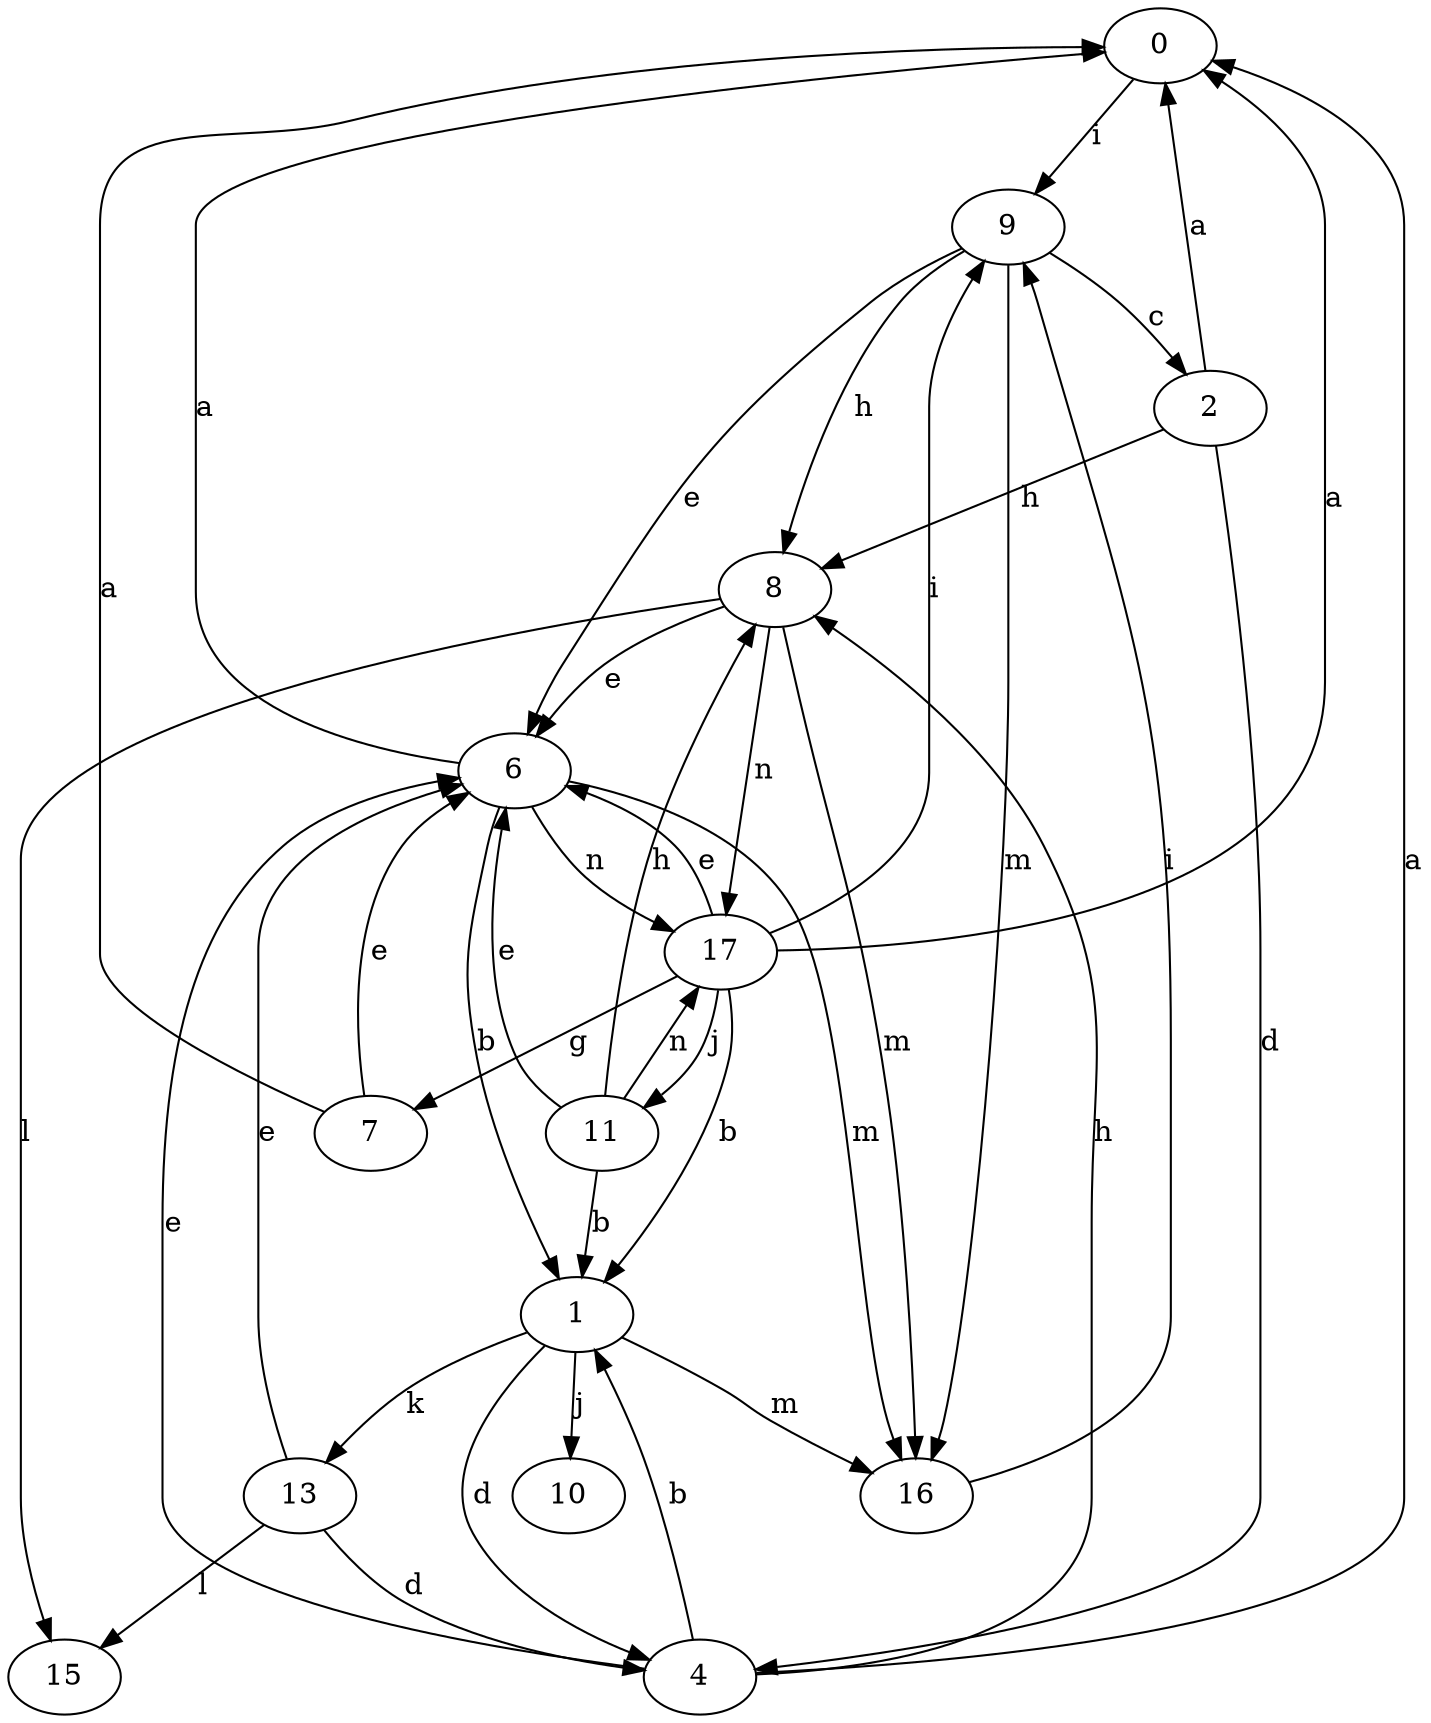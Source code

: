 strict digraph  {
0;
1;
2;
4;
6;
7;
8;
9;
10;
11;
13;
15;
16;
17;
0 -> 9  [label=i];
1 -> 4  [label=d];
1 -> 10  [label=j];
1 -> 13  [label=k];
1 -> 16  [label=m];
2 -> 0  [label=a];
2 -> 4  [label=d];
2 -> 8  [label=h];
4 -> 0  [label=a];
4 -> 1  [label=b];
4 -> 6  [label=e];
4 -> 8  [label=h];
6 -> 0  [label=a];
6 -> 1  [label=b];
6 -> 16  [label=m];
6 -> 17  [label=n];
7 -> 0  [label=a];
7 -> 6  [label=e];
8 -> 6  [label=e];
8 -> 15  [label=l];
8 -> 16  [label=m];
8 -> 17  [label=n];
9 -> 2  [label=c];
9 -> 6  [label=e];
9 -> 8  [label=h];
9 -> 16  [label=m];
11 -> 1  [label=b];
11 -> 6  [label=e];
11 -> 8  [label=h];
11 -> 17  [label=n];
13 -> 4  [label=d];
13 -> 6  [label=e];
13 -> 15  [label=l];
16 -> 9  [label=i];
17 -> 0  [label=a];
17 -> 1  [label=b];
17 -> 6  [label=e];
17 -> 7  [label=g];
17 -> 9  [label=i];
17 -> 11  [label=j];
}
